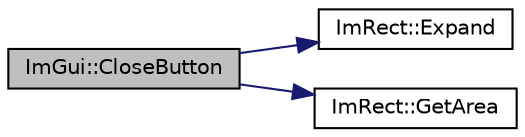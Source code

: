 digraph "ImGui::CloseButton"
{
 // LATEX_PDF_SIZE
  edge [fontname="Helvetica",fontsize="10",labelfontname="Helvetica",labelfontsize="10"];
  node [fontname="Helvetica",fontsize="10",shape=record];
  rankdir="LR";
  Node1 [label="ImGui::CloseButton",height=0.2,width=0.4,color="black", fillcolor="grey75", style="filled", fontcolor="black",tooltip=" "];
  Node1 -> Node2 [color="midnightblue",fontsize="10",style="solid"];
  Node2 [label="ImRect::Expand",height=0.2,width=0.4,color="black", fillcolor="white", style="filled",URL="$struct_im_rect.html#af33a7424c3341d08acd69da30c27c753",tooltip=" "];
  Node1 -> Node3 [color="midnightblue",fontsize="10",style="solid"];
  Node3 [label="ImRect::GetArea",height=0.2,width=0.4,color="black", fillcolor="white", style="filled",URL="$struct_im_rect.html#acb166afad83795305190598a7b92a185",tooltip=" "];
}
